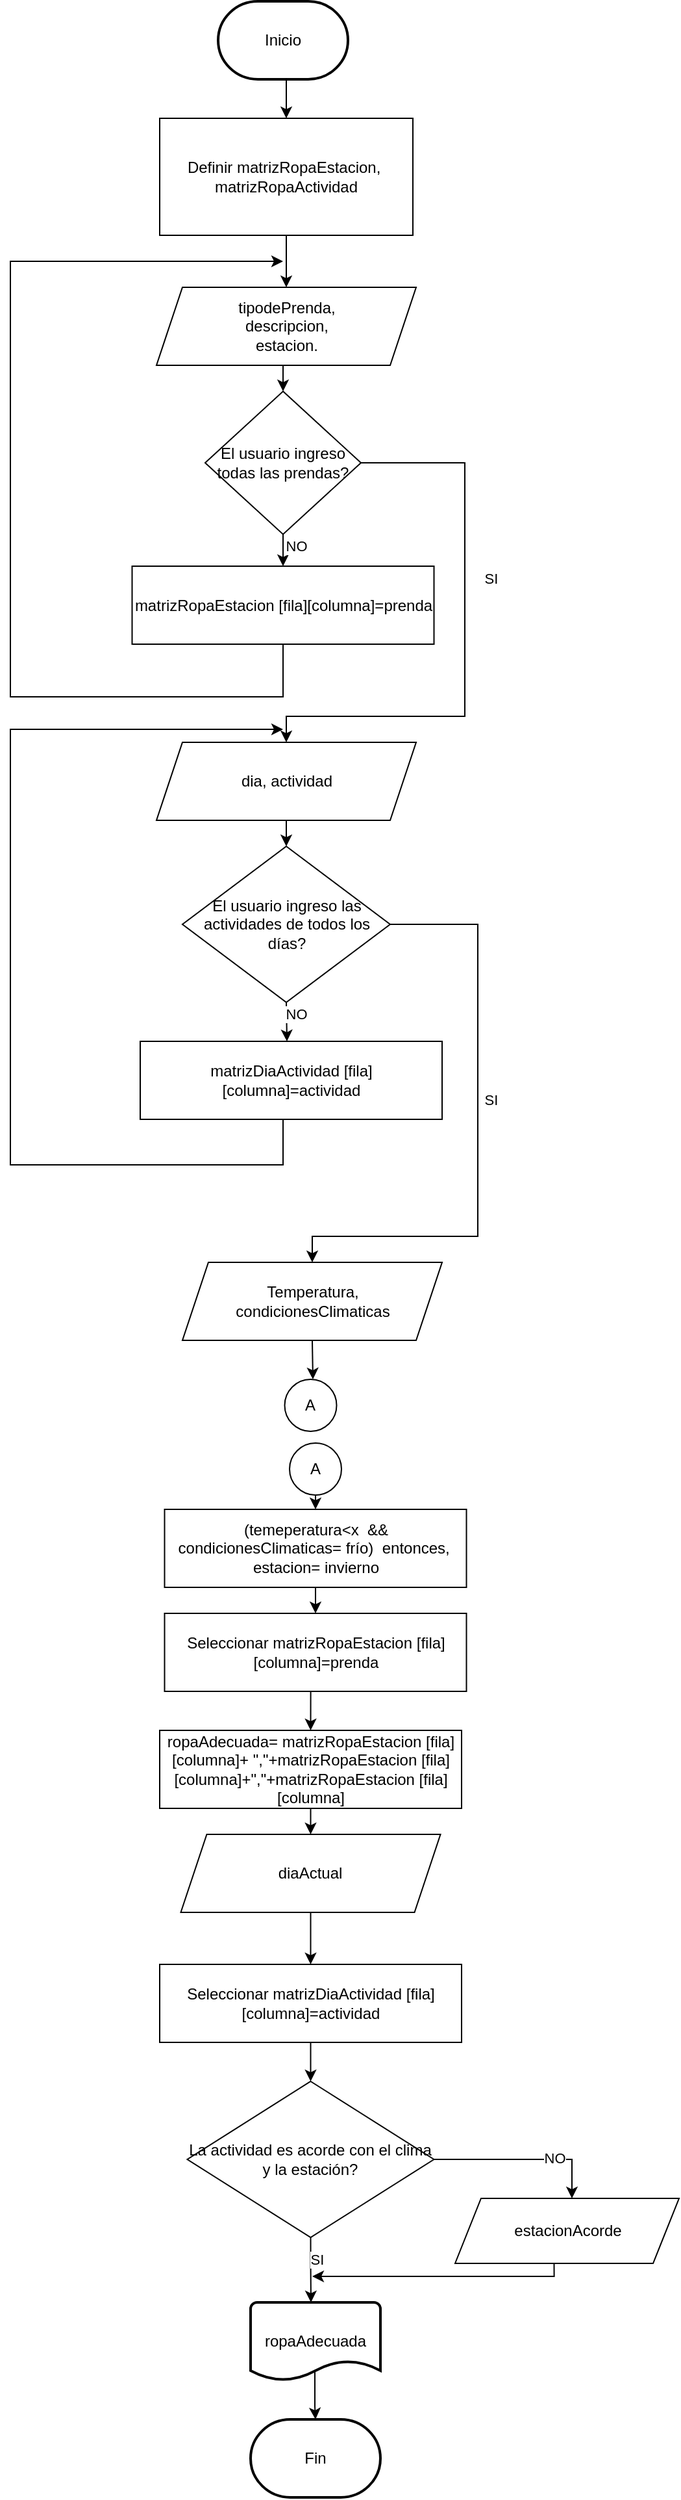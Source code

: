 <mxfile version="22.1.0" type="github">
  <diagram id="C5RBs43oDa-KdzZeNtuy" name="Page-1">
    <mxGraphModel dx="1434" dy="796" grid="1" gridSize="10" guides="1" tooltips="1" connect="1" arrows="1" fold="1" page="1" pageScale="1" pageWidth="827" pageHeight="1169" math="0" shadow="0">
      <root>
        <mxCell id="WIyWlLk6GJQsqaUBKTNV-0" />
        <mxCell id="WIyWlLk6GJQsqaUBKTNV-1" parent="WIyWlLk6GJQsqaUBKTNV-0" />
        <mxCell id="8x2umwGvbLYaKxmgUbL3-10" style="edgeStyle=orthogonalEdgeStyle;rounded=0;orthogonalLoop=1;jettySize=auto;html=1;exitX=0.5;exitY=1;exitDx=0;exitDy=0;exitPerimeter=0;entryX=0.5;entryY=0;entryDx=0;entryDy=0;" edge="1" parent="WIyWlLk6GJQsqaUBKTNV-1" source="8x2umwGvbLYaKxmgUbL3-0" target="8x2umwGvbLYaKxmgUbL3-2">
          <mxGeometry relative="1" as="geometry" />
        </mxCell>
        <mxCell id="8x2umwGvbLYaKxmgUbL3-0" value="Inicio" style="strokeWidth=2;html=1;shape=mxgraph.flowchart.terminator;whiteSpace=wrap;" vertex="1" parent="WIyWlLk6GJQsqaUBKTNV-1">
          <mxGeometry x="170" y="60" width="100" height="60" as="geometry" />
        </mxCell>
        <mxCell id="8x2umwGvbLYaKxmgUbL3-1" value="Inicializar listas para cada tipo de ropa y estación" style="rounded=0;whiteSpace=wrap;html=1;" vertex="1" parent="WIyWlLk6GJQsqaUBKTNV-1">
          <mxGeometry x="160" y="170" width="120" height="60" as="geometry" />
        </mxCell>
        <mxCell id="8x2umwGvbLYaKxmgUbL3-34" style="edgeStyle=orthogonalEdgeStyle;rounded=0;orthogonalLoop=1;jettySize=auto;html=1;exitX=0.5;exitY=1;exitDx=0;exitDy=0;entryX=0.5;entryY=0;entryDx=0;entryDy=0;" edge="1" parent="WIyWlLk6GJQsqaUBKTNV-1" source="8x2umwGvbLYaKxmgUbL3-2" target="8x2umwGvbLYaKxmgUbL3-31">
          <mxGeometry relative="1" as="geometry" />
        </mxCell>
        <mxCell id="8x2umwGvbLYaKxmgUbL3-2" value="Definir matrizRopaEstacion,&amp;nbsp;&lt;br&gt;matrizRopaActividad" style="rounded=0;whiteSpace=wrap;html=1;" vertex="1" parent="WIyWlLk6GJQsqaUBKTNV-1">
          <mxGeometry x="125" y="150" width="195" height="90" as="geometry" />
        </mxCell>
        <mxCell id="8x2umwGvbLYaKxmgUbL3-18" style="edgeStyle=orthogonalEdgeStyle;rounded=0;orthogonalLoop=1;jettySize=auto;html=1;exitX=0.5;exitY=1;exitDx=0;exitDy=0;" edge="1" parent="WIyWlLk6GJQsqaUBKTNV-1" source="8x2umwGvbLYaKxmgUbL3-14">
          <mxGeometry relative="1" as="geometry">
            <mxPoint x="220" y="260" as="targetPoint" />
            <mxPoint x="200" y="574.5" as="sourcePoint" />
            <Array as="points">
              <mxPoint x="220" y="595" />
              <mxPoint x="10" y="595" />
              <mxPoint x="10" y="260" />
              <mxPoint x="220" y="260" />
            </Array>
          </mxGeometry>
        </mxCell>
        <mxCell id="8x2umwGvbLYaKxmgUbL3-14" value="matrizRopaEstacion [fila][columna]=prenda" style="rounded=0;whiteSpace=wrap;html=1;" vertex="1" parent="WIyWlLk6GJQsqaUBKTNV-1">
          <mxGeometry x="103.75" y="494.5" width="232.5" height="60" as="geometry" />
        </mxCell>
        <mxCell id="8x2umwGvbLYaKxmgUbL3-24" style="edgeStyle=orthogonalEdgeStyle;rounded=0;orthogonalLoop=1;jettySize=auto;html=1;exitX=1;exitY=0.5;exitDx=0;exitDy=0;entryX=0.5;entryY=0;entryDx=0;entryDy=0;" edge="1" parent="WIyWlLk6GJQsqaUBKTNV-1" source="8x2umwGvbLYaKxmgUbL3-19" target="8x2umwGvbLYaKxmgUbL3-26">
          <mxGeometry relative="1" as="geometry">
            <mxPoint x="360" y="630" as="targetPoint" />
            <Array as="points">
              <mxPoint x="360" y="415" />
              <mxPoint x="360" y="610" />
              <mxPoint x="223" y="610" />
            </Array>
          </mxGeometry>
        </mxCell>
        <mxCell id="8x2umwGvbLYaKxmgUbL3-25" value="SI" style="edgeLabel;html=1;align=center;verticalAlign=middle;resizable=0;points=[];" vertex="1" connectable="0" parent="8x2umwGvbLYaKxmgUbL3-24">
          <mxGeometry x="-0.224" y="-1" relative="1" as="geometry">
            <mxPoint x="21" y="1" as="offset" />
          </mxGeometry>
        </mxCell>
        <mxCell id="8x2umwGvbLYaKxmgUbL3-37" style="edgeStyle=orthogonalEdgeStyle;rounded=0;orthogonalLoop=1;jettySize=auto;html=1;exitX=0.5;exitY=1;exitDx=0;exitDy=0;entryX=0.5;entryY=0;entryDx=0;entryDy=0;" edge="1" parent="WIyWlLk6GJQsqaUBKTNV-1" source="8x2umwGvbLYaKxmgUbL3-19" target="8x2umwGvbLYaKxmgUbL3-14">
          <mxGeometry relative="1" as="geometry" />
        </mxCell>
        <mxCell id="8x2umwGvbLYaKxmgUbL3-38" value="NO" style="edgeLabel;html=1;align=center;verticalAlign=middle;resizable=0;points=[];" vertex="1" connectable="0" parent="8x2umwGvbLYaKxmgUbL3-37">
          <mxGeometry x="-0.265" y="1" relative="1" as="geometry">
            <mxPoint x="9" as="offset" />
          </mxGeometry>
        </mxCell>
        <mxCell id="8x2umwGvbLYaKxmgUbL3-19" value="El usuario ingreso todas las prendas?" style="rhombus;whiteSpace=wrap;html=1;" vertex="1" parent="WIyWlLk6GJQsqaUBKTNV-1">
          <mxGeometry x="160" y="360" width="120" height="110" as="geometry" />
        </mxCell>
        <mxCell id="8x2umwGvbLYaKxmgUbL3-28" style="edgeStyle=orthogonalEdgeStyle;rounded=0;orthogonalLoop=1;jettySize=auto;html=1;exitX=0.5;exitY=1;exitDx=0;exitDy=0;entryX=0.5;entryY=0;entryDx=0;entryDy=0;" edge="1" parent="WIyWlLk6GJQsqaUBKTNV-1" source="8x2umwGvbLYaKxmgUbL3-26" target="8x2umwGvbLYaKxmgUbL3-27">
          <mxGeometry relative="1" as="geometry" />
        </mxCell>
        <mxCell id="8x2umwGvbLYaKxmgUbL3-26" value="dia, actividad" style="shape=parallelogram;perimeter=parallelogramPerimeter;whiteSpace=wrap;html=1;fixedSize=1;" vertex="1" parent="WIyWlLk6GJQsqaUBKTNV-1">
          <mxGeometry x="122.5" y="630" width="200" height="60" as="geometry" />
        </mxCell>
        <mxCell id="8x2umwGvbLYaKxmgUbL3-29" style="edgeStyle=orthogonalEdgeStyle;rounded=0;orthogonalLoop=1;jettySize=auto;html=1;exitX=0.5;exitY=1;exitDx=0;exitDy=0;" edge="1" parent="WIyWlLk6GJQsqaUBKTNV-1" source="8x2umwGvbLYaKxmgUbL3-27">
          <mxGeometry relative="1" as="geometry">
            <mxPoint x="223" y="860" as="targetPoint" />
          </mxGeometry>
        </mxCell>
        <mxCell id="8x2umwGvbLYaKxmgUbL3-30" value="NO" style="edgeLabel;html=1;align=center;verticalAlign=middle;resizable=0;points=[];" vertex="1" connectable="0" parent="8x2umwGvbLYaKxmgUbL3-29">
          <mxGeometry x="-0.401" y="-1" relative="1" as="geometry">
            <mxPoint x="8" as="offset" />
          </mxGeometry>
        </mxCell>
        <mxCell id="8x2umwGvbLYaKxmgUbL3-41" style="edgeStyle=orthogonalEdgeStyle;rounded=0;orthogonalLoop=1;jettySize=auto;html=1;exitX=1;exitY=0.5;exitDx=0;exitDy=0;entryX=0.5;entryY=0;entryDx=0;entryDy=0;" edge="1" parent="WIyWlLk6GJQsqaUBKTNV-1" source="8x2umwGvbLYaKxmgUbL3-27" target="8x2umwGvbLYaKxmgUbL3-43">
          <mxGeometry relative="1" as="geometry">
            <mxPoint x="360" y="1040" as="targetPoint" />
            <Array as="points">
              <mxPoint x="370" y="770" />
              <mxPoint x="370" y="1010" />
            </Array>
          </mxGeometry>
        </mxCell>
        <mxCell id="8x2umwGvbLYaKxmgUbL3-42" value="SI" style="edgeLabel;html=1;align=center;verticalAlign=middle;resizable=0;points=[];" vertex="1" connectable="0" parent="8x2umwGvbLYaKxmgUbL3-41">
          <mxGeometry x="-0.14" y="-2" relative="1" as="geometry">
            <mxPoint x="12" y="7" as="offset" />
          </mxGeometry>
        </mxCell>
        <mxCell id="8x2umwGvbLYaKxmgUbL3-27" value="El usuario ingreso las actividades de todos los días?" style="rhombus;whiteSpace=wrap;html=1;" vertex="1" parent="WIyWlLk6GJQsqaUBKTNV-1">
          <mxGeometry x="142.5" y="710" width="160" height="120" as="geometry" />
        </mxCell>
        <mxCell id="8x2umwGvbLYaKxmgUbL3-36" style="edgeStyle=orthogonalEdgeStyle;rounded=0;orthogonalLoop=1;jettySize=auto;html=1;exitX=0.5;exitY=1;exitDx=0;exitDy=0;entryX=0.5;entryY=0;entryDx=0;entryDy=0;" edge="1" parent="WIyWlLk6GJQsqaUBKTNV-1" source="8x2umwGvbLYaKxmgUbL3-31" target="8x2umwGvbLYaKxmgUbL3-19">
          <mxGeometry relative="1" as="geometry" />
        </mxCell>
        <mxCell id="8x2umwGvbLYaKxmgUbL3-31" value="tipodePrenda,&lt;br&gt;descripcion,&lt;br&gt;estacion." style="shape=parallelogram;perimeter=parallelogramPerimeter;whiteSpace=wrap;html=1;fixedSize=1;" vertex="1" parent="WIyWlLk6GJQsqaUBKTNV-1">
          <mxGeometry x="122.5" y="280" width="200" height="60" as="geometry" />
        </mxCell>
        <mxCell id="8x2umwGvbLYaKxmgUbL3-39" value="matrizDiaActividad [fila][columna]=actividad" style="rounded=0;whiteSpace=wrap;html=1;" vertex="1" parent="WIyWlLk6GJQsqaUBKTNV-1">
          <mxGeometry x="110" y="860" width="232.5" height="60" as="geometry" />
        </mxCell>
        <mxCell id="8x2umwGvbLYaKxmgUbL3-40" style="edgeStyle=orthogonalEdgeStyle;rounded=0;orthogonalLoop=1;jettySize=auto;html=1;" edge="1" parent="WIyWlLk6GJQsqaUBKTNV-1">
          <mxGeometry relative="1" as="geometry">
            <mxPoint x="220" y="620" as="targetPoint" />
            <mxPoint x="220" y="920" as="sourcePoint" />
            <Array as="points">
              <mxPoint x="220" y="955" />
              <mxPoint x="10" y="955" />
              <mxPoint x="10" y="620" />
              <mxPoint x="220" y="620" />
            </Array>
          </mxGeometry>
        </mxCell>
        <mxCell id="8x2umwGvbLYaKxmgUbL3-44" style="edgeStyle=orthogonalEdgeStyle;rounded=0;orthogonalLoop=1;jettySize=auto;html=1;exitX=0.5;exitY=1;exitDx=0;exitDy=0;" edge="1" parent="WIyWlLk6GJQsqaUBKTNV-1" source="8x2umwGvbLYaKxmgUbL3-43">
          <mxGeometry relative="1" as="geometry">
            <mxPoint x="243" y="1120" as="targetPoint" />
          </mxGeometry>
        </mxCell>
        <mxCell id="8x2umwGvbLYaKxmgUbL3-43" value="Temperatura, &lt;br&gt;condicionesClimaticas" style="shape=parallelogram;perimeter=parallelogramPerimeter;whiteSpace=wrap;html=1;fixedSize=1;" vertex="1" parent="WIyWlLk6GJQsqaUBKTNV-1">
          <mxGeometry x="142.5" y="1030" width="200" height="60" as="geometry" />
        </mxCell>
        <mxCell id="8x2umwGvbLYaKxmgUbL3-49" style="edgeStyle=orthogonalEdgeStyle;rounded=0;orthogonalLoop=1;jettySize=auto;html=1;exitX=0.5;exitY=1;exitDx=0;exitDy=0;entryX=0.5;entryY=0;entryDx=0;entryDy=0;" edge="1" parent="WIyWlLk6GJQsqaUBKTNV-1" source="8x2umwGvbLYaKxmgUbL3-46" target="8x2umwGvbLYaKxmgUbL3-48">
          <mxGeometry relative="1" as="geometry" />
        </mxCell>
        <mxCell id="8x2umwGvbLYaKxmgUbL3-46" value="Seleccionar matrizRopaEstacion [fila][columna]=prenda" style="rounded=0;whiteSpace=wrap;html=1;" vertex="1" parent="WIyWlLk6GJQsqaUBKTNV-1">
          <mxGeometry x="128.75" y="1300" width="232.5" height="60" as="geometry" />
        </mxCell>
        <mxCell id="8x2umwGvbLYaKxmgUbL3-51" style="edgeStyle=orthogonalEdgeStyle;rounded=0;orthogonalLoop=1;jettySize=auto;html=1;exitX=0.5;exitY=1;exitDx=0;exitDy=0;entryX=0.5;entryY=0;entryDx=0;entryDy=0;" edge="1" parent="WIyWlLk6GJQsqaUBKTNV-1" source="8x2umwGvbLYaKxmgUbL3-48" target="8x2umwGvbLYaKxmgUbL3-50">
          <mxGeometry relative="1" as="geometry" />
        </mxCell>
        <mxCell id="8x2umwGvbLYaKxmgUbL3-48" value="ropaAdecuada= matrizRopaEstacion [fila][columna]+ &quot;,&quot;+matrizRopaEstacion [fila][columna]+&quot;,&quot;+matrizRopaEstacion [fila][columna]" style="rounded=0;whiteSpace=wrap;html=1;" vertex="1" parent="WIyWlLk6GJQsqaUBKTNV-1">
          <mxGeometry x="125" y="1390" width="232.5" height="60" as="geometry" />
        </mxCell>
        <mxCell id="8x2umwGvbLYaKxmgUbL3-53" style="edgeStyle=orthogonalEdgeStyle;rounded=0;orthogonalLoop=1;jettySize=auto;html=1;exitX=0.5;exitY=1;exitDx=0;exitDy=0;entryX=0.5;entryY=0;entryDx=0;entryDy=0;" edge="1" parent="WIyWlLk6GJQsqaUBKTNV-1" source="8x2umwGvbLYaKxmgUbL3-50" target="8x2umwGvbLYaKxmgUbL3-52">
          <mxGeometry relative="1" as="geometry" />
        </mxCell>
        <mxCell id="8x2umwGvbLYaKxmgUbL3-50" value="diaActual" style="shape=parallelogram;perimeter=parallelogramPerimeter;whiteSpace=wrap;html=1;fixedSize=1;" vertex="1" parent="WIyWlLk6GJQsqaUBKTNV-1">
          <mxGeometry x="141.25" y="1470" width="200" height="60" as="geometry" />
        </mxCell>
        <mxCell id="8x2umwGvbLYaKxmgUbL3-55" style="edgeStyle=orthogonalEdgeStyle;rounded=0;orthogonalLoop=1;jettySize=auto;html=1;exitX=0.5;exitY=1;exitDx=0;exitDy=0;entryX=0.5;entryY=0;entryDx=0;entryDy=0;" edge="1" parent="WIyWlLk6GJQsqaUBKTNV-1" source="8x2umwGvbLYaKxmgUbL3-52" target="8x2umwGvbLYaKxmgUbL3-54">
          <mxGeometry relative="1" as="geometry" />
        </mxCell>
        <mxCell id="8x2umwGvbLYaKxmgUbL3-52" value="Seleccionar matrizDiaActividad [fila][columna]=actividad" style="rounded=0;whiteSpace=wrap;html=1;" vertex="1" parent="WIyWlLk6GJQsqaUBKTNV-1">
          <mxGeometry x="125" y="1570" width="232.5" height="60" as="geometry" />
        </mxCell>
        <mxCell id="8x2umwGvbLYaKxmgUbL3-56" style="edgeStyle=orthogonalEdgeStyle;rounded=0;orthogonalLoop=1;jettySize=auto;html=1;exitX=0.5;exitY=1;exitDx=0;exitDy=0;" edge="1" parent="WIyWlLk6GJQsqaUBKTNV-1" source="8x2umwGvbLYaKxmgUbL3-54">
          <mxGeometry relative="1" as="geometry">
            <mxPoint x="241.5" y="1830" as="targetPoint" />
          </mxGeometry>
        </mxCell>
        <mxCell id="8x2umwGvbLYaKxmgUbL3-57" value="SI" style="edgeLabel;html=1;align=center;verticalAlign=middle;resizable=0;points=[];" vertex="1" connectable="0" parent="8x2umwGvbLYaKxmgUbL3-56">
          <mxGeometry x="-0.33" y="-4" relative="1" as="geometry">
            <mxPoint x="8" as="offset" />
          </mxGeometry>
        </mxCell>
        <mxCell id="8x2umwGvbLYaKxmgUbL3-62" style="edgeStyle=orthogonalEdgeStyle;rounded=0;orthogonalLoop=1;jettySize=auto;html=1;exitX=1;exitY=0.5;exitDx=0;exitDy=0;" edge="1" parent="WIyWlLk6GJQsqaUBKTNV-1" source="8x2umwGvbLYaKxmgUbL3-54">
          <mxGeometry relative="1" as="geometry">
            <mxPoint x="442.5" y="1750" as="targetPoint" />
            <Array as="points">
              <mxPoint x="442.5" y="1720" />
            </Array>
          </mxGeometry>
        </mxCell>
        <mxCell id="8x2umwGvbLYaKxmgUbL3-63" value="NO" style="edgeLabel;html=1;align=center;verticalAlign=middle;resizable=0;points=[];" vertex="1" connectable="0" parent="8x2umwGvbLYaKxmgUbL3-62">
          <mxGeometry x="0.219" y="1" relative="1" as="geometry">
            <mxPoint x="9" as="offset" />
          </mxGeometry>
        </mxCell>
        <mxCell id="8x2umwGvbLYaKxmgUbL3-54" value="La actividad es acorde con el clima y la estación?" style="rhombus;whiteSpace=wrap;html=1;" vertex="1" parent="WIyWlLk6GJQsqaUBKTNV-1">
          <mxGeometry x="146.25" y="1660" width="190" height="120" as="geometry" />
        </mxCell>
        <mxCell id="8x2umwGvbLYaKxmgUbL3-61" value="" style="edgeStyle=orthogonalEdgeStyle;rounded=0;orthogonalLoop=1;jettySize=auto;html=1;exitX=0.495;exitY=0.867;exitDx=0;exitDy=0;exitPerimeter=0;" edge="1" parent="WIyWlLk6GJQsqaUBKTNV-1" source="8x2umwGvbLYaKxmgUbL3-58" target="8x2umwGvbLYaKxmgUbL3-59">
          <mxGeometry relative="1" as="geometry" />
        </mxCell>
        <mxCell id="8x2umwGvbLYaKxmgUbL3-58" value="ropaAdecuada" style="strokeWidth=2;html=1;shape=mxgraph.flowchart.document2;whiteSpace=wrap;size=0.25;" vertex="1" parent="WIyWlLk6GJQsqaUBKTNV-1">
          <mxGeometry x="195" y="1830" width="100" height="60" as="geometry" />
        </mxCell>
        <mxCell id="8x2umwGvbLYaKxmgUbL3-59" value="Fin" style="strokeWidth=2;html=1;shape=mxgraph.flowchart.terminator;whiteSpace=wrap;" vertex="1" parent="WIyWlLk6GJQsqaUBKTNV-1">
          <mxGeometry x="195" y="1920" width="100" height="60" as="geometry" />
        </mxCell>
        <mxCell id="8x2umwGvbLYaKxmgUbL3-65" style="edgeStyle=orthogonalEdgeStyle;rounded=0;orthogonalLoop=1;jettySize=auto;html=1;exitX=0.5;exitY=1;exitDx=0;exitDy=0;" edge="1" parent="WIyWlLk6GJQsqaUBKTNV-1">
          <mxGeometry relative="1" as="geometry">
            <mxPoint x="242.5" y="1810" as="targetPoint" />
            <mxPoint x="428.75" y="1800" as="sourcePoint" />
            <Array as="points">
              <mxPoint x="428.5" y="1810" />
              <mxPoint x="252.5" y="1810" />
            </Array>
          </mxGeometry>
        </mxCell>
        <mxCell id="8x2umwGvbLYaKxmgUbL3-64" value="estacionAcorde" style="shape=parallelogram;perimeter=parallelogramPerimeter;whiteSpace=wrap;html=1;fixedSize=1;" vertex="1" parent="WIyWlLk6GJQsqaUBKTNV-1">
          <mxGeometry x="352.5" y="1750" width="172.5" height="50" as="geometry" />
        </mxCell>
        <mxCell id="8x2umwGvbLYaKxmgUbL3-68" style="edgeStyle=orthogonalEdgeStyle;rounded=0;orthogonalLoop=1;jettySize=auto;html=1;exitX=0.5;exitY=1;exitDx=0;exitDy=0;entryX=0.5;entryY=0;entryDx=0;entryDy=0;" edge="1" parent="WIyWlLk6GJQsqaUBKTNV-1" source="8x2umwGvbLYaKxmgUbL3-67" target="8x2umwGvbLYaKxmgUbL3-46">
          <mxGeometry relative="1" as="geometry" />
        </mxCell>
        <mxCell id="8x2umwGvbLYaKxmgUbL3-67" value="(temeperatura&amp;lt;x&amp;nbsp; &amp;amp;&amp;amp; condicionesClimaticas= frío)&amp;nbsp; entonces,&amp;nbsp;&lt;br&gt;estacion= invierno" style="rounded=0;whiteSpace=wrap;html=1;" vertex="1" parent="WIyWlLk6GJQsqaUBKTNV-1">
          <mxGeometry x="128.75" y="1220" width="232.5" height="60" as="geometry" />
        </mxCell>
        <mxCell id="8x2umwGvbLYaKxmgUbL3-69" value="A" style="ellipse;whiteSpace=wrap;html=1;aspect=fixed;" vertex="1" parent="WIyWlLk6GJQsqaUBKTNV-1">
          <mxGeometry x="221.25" y="1120" width="40" height="40" as="geometry" />
        </mxCell>
        <mxCell id="8x2umwGvbLYaKxmgUbL3-71" style="edgeStyle=orthogonalEdgeStyle;rounded=0;orthogonalLoop=1;jettySize=auto;html=1;exitX=0.5;exitY=1;exitDx=0;exitDy=0;entryX=0.5;entryY=0;entryDx=0;entryDy=0;" edge="1" parent="WIyWlLk6GJQsqaUBKTNV-1" source="8x2umwGvbLYaKxmgUbL3-70" target="8x2umwGvbLYaKxmgUbL3-67">
          <mxGeometry relative="1" as="geometry" />
        </mxCell>
        <mxCell id="8x2umwGvbLYaKxmgUbL3-70" value="A" style="ellipse;whiteSpace=wrap;html=1;aspect=fixed;" vertex="1" parent="WIyWlLk6GJQsqaUBKTNV-1">
          <mxGeometry x="225" y="1169" width="40" height="40" as="geometry" />
        </mxCell>
      </root>
    </mxGraphModel>
  </diagram>
</mxfile>

